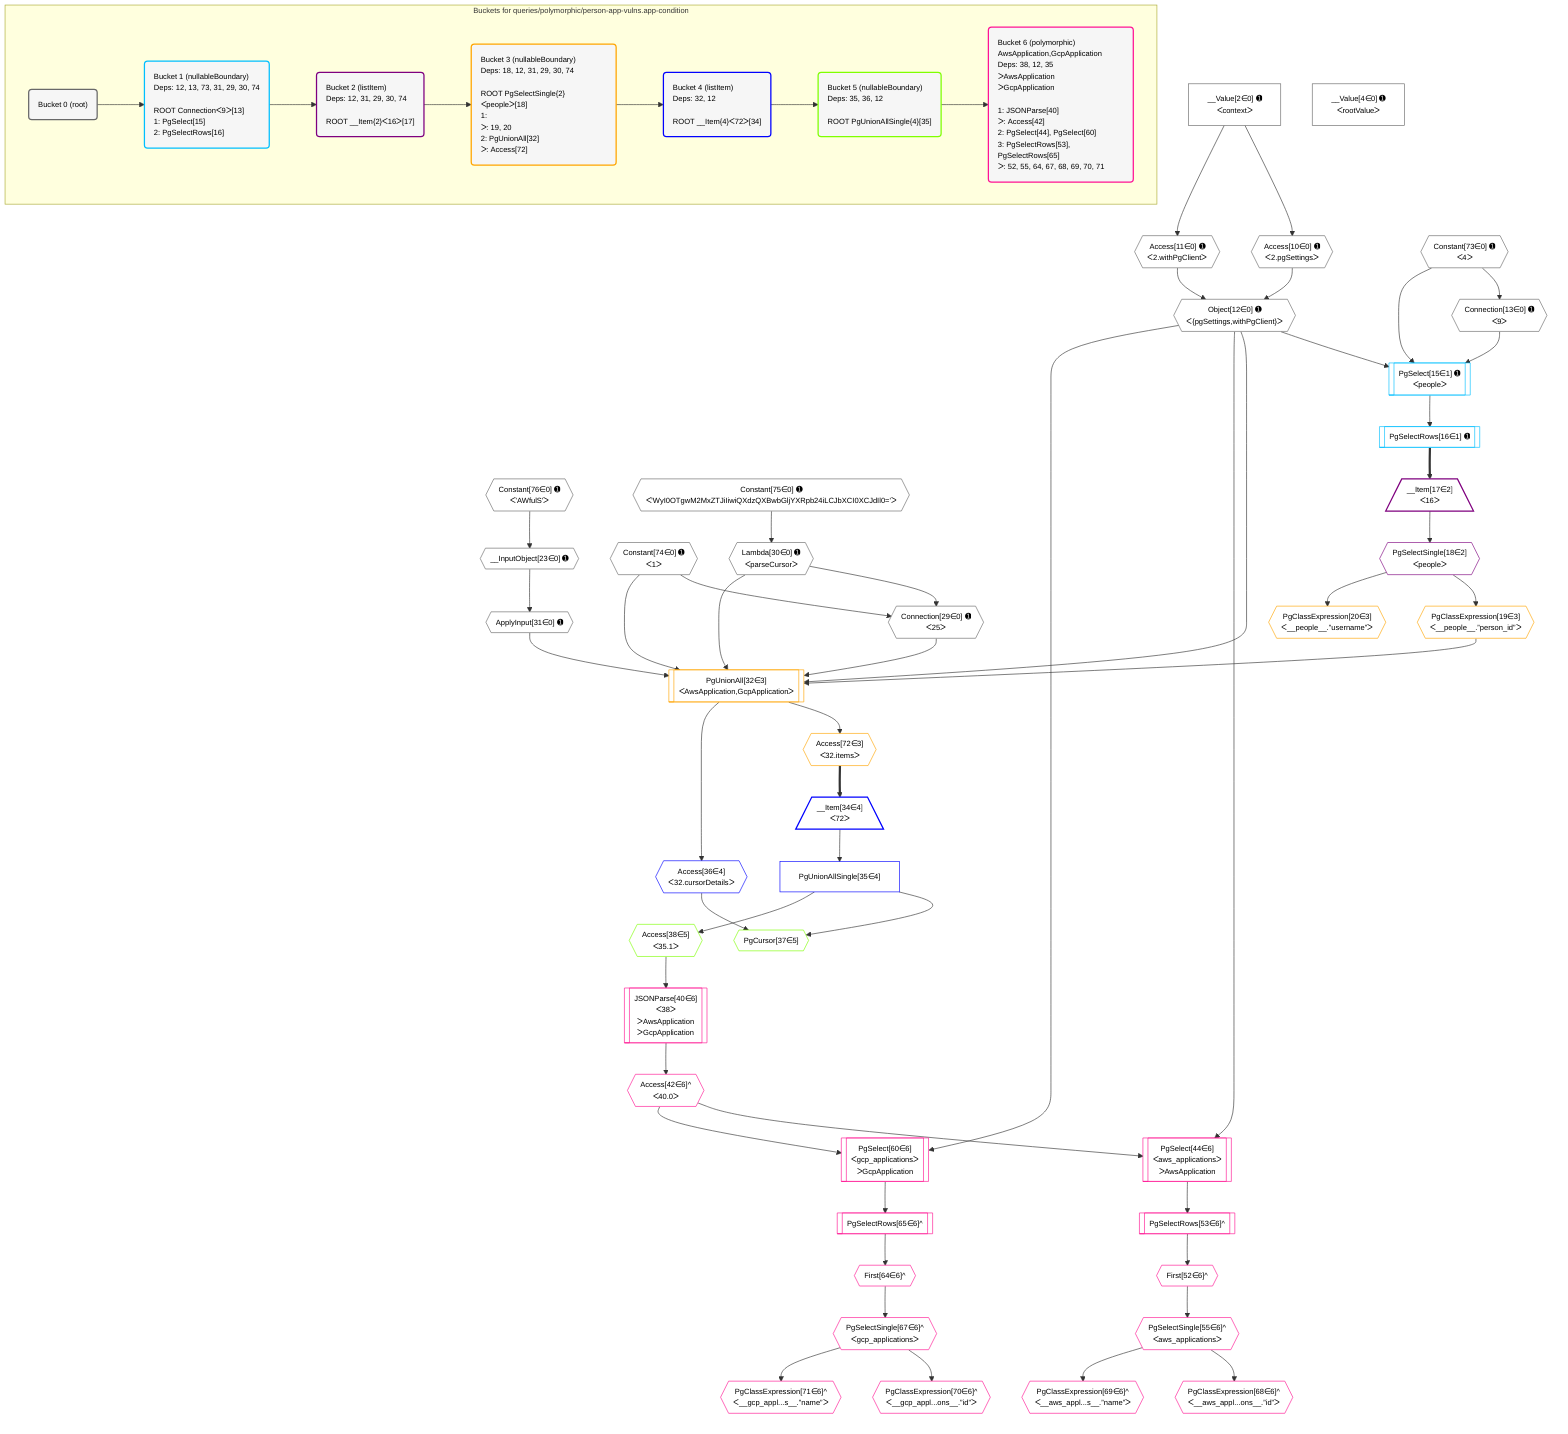 %%{init: {'themeVariables': { 'fontSize': '12px'}}}%%
graph TD
    classDef path fill:#eee,stroke:#000,color:#000
    classDef plan fill:#fff,stroke-width:1px,color:#000
    classDef itemplan fill:#fff,stroke-width:2px,color:#000
    classDef unbatchedplan fill:#dff,stroke-width:1px,color:#000
    classDef sideeffectplan fill:#fcc,stroke-width:2px,color:#000
    classDef bucket fill:#f6f6f6,color:#000,stroke-width:2px,text-align:left

    subgraph "Buckets for queries/polymorphic/person-app-vulns.app-condition"
    Bucket0("Bucket 0 (root)"):::bucket
    Bucket1("Bucket 1 (nullableBoundary)<br />Deps: 12, 13, 73, 31, 29, 30, 74<br /><br />ROOT Connectionᐸ9ᐳ[13]<br />1: PgSelect[15]<br />2: PgSelectRows[16]"):::bucket
    Bucket2("Bucket 2 (listItem)<br />Deps: 12, 31, 29, 30, 74<br /><br />ROOT __Item{2}ᐸ16ᐳ[17]"):::bucket
    Bucket3("Bucket 3 (nullableBoundary)<br />Deps: 18, 12, 31, 29, 30, 74<br /><br />ROOT PgSelectSingle{2}ᐸpeopleᐳ[18]<br />1: <br />ᐳ: 19, 20<br />2: PgUnionAll[32]<br />ᐳ: Access[72]"):::bucket
    Bucket4("Bucket 4 (listItem)<br />Deps: 32, 12<br /><br />ROOT __Item{4}ᐸ72ᐳ[34]"):::bucket
    Bucket5("Bucket 5 (nullableBoundary)<br />Deps: 35, 36, 12<br /><br />ROOT PgUnionAllSingle{4}[35]"):::bucket
    Bucket6("Bucket 6 (polymorphic)<br />AwsApplication,GcpApplication<br />Deps: 38, 12, 35<br />ᐳAwsApplication<br />ᐳGcpApplication<br /><br />1: JSONParse[40]<br />ᐳ: Access[42]<br />2: PgSelect[44], PgSelect[60]<br />3: PgSelectRows[53], PgSelectRows[65]<br />ᐳ: 52, 55, 64, 67, 68, 69, 70, 71"):::bucket
    end
    Bucket0 --> Bucket1
    Bucket1 --> Bucket2
    Bucket2 --> Bucket3
    Bucket3 --> Bucket4
    Bucket4 --> Bucket5
    Bucket5 --> Bucket6

    %% plan dependencies
    Object12{{"Object[12∈0] ➊<br />ᐸ{pgSettings,withPgClient}ᐳ"}}:::plan
    Access10{{"Access[10∈0] ➊<br />ᐸ2.pgSettingsᐳ"}}:::plan
    Access11{{"Access[11∈0] ➊<br />ᐸ2.withPgClientᐳ"}}:::plan
    Access10 & Access11 --> Object12
    __InputObject23{{"__InputObject[23∈0] ➊"}}:::plan
    Constant76{{"Constant[76∈0] ➊<br />ᐸ'AWfulS'ᐳ"}}:::plan
    Constant76 --> __InputObject23
    Connection29{{"Connection[29∈0] ➊<br />ᐸ25ᐳ"}}:::plan
    Constant74{{"Constant[74∈0] ➊<br />ᐸ1ᐳ"}}:::plan
    Lambda30{{"Lambda[30∈0] ➊<br />ᐸparseCursorᐳ"}}:::plan
    Constant74 & Lambda30 --> Connection29
    __Value2["__Value[2∈0] ➊<br />ᐸcontextᐳ"]:::plan
    __Value2 --> Access10
    __Value2 --> Access11
    Connection13{{"Connection[13∈0] ➊<br />ᐸ9ᐳ"}}:::plan
    Constant73{{"Constant[73∈0] ➊<br />ᐸ4ᐳ"}}:::plan
    Constant73 --> Connection13
    Constant75{{"Constant[75∈0] ➊<br />ᐸ'WyI0OTgwM2MxZTJiIiwiQXdzQXBwbGljYXRpb24iLCJbXCI0XCJdIl0='ᐳ"}}:::plan
    Constant75 --> Lambda30
    ApplyInput31{{"ApplyInput[31∈0] ➊"}}:::plan
    __InputObject23 --> ApplyInput31
    __Value4["__Value[4∈0] ➊<br />ᐸrootValueᐳ"]:::plan
    PgSelect15[["PgSelect[15∈1] ➊<br />ᐸpeopleᐳ"]]:::plan
    Object12 & Connection13 & Constant73 --> PgSelect15
    PgSelectRows16[["PgSelectRows[16∈1] ➊"]]:::plan
    PgSelect15 --> PgSelectRows16
    __Item17[/"__Item[17∈2]<br />ᐸ16ᐳ"\]:::itemplan
    PgSelectRows16 ==> __Item17
    PgSelectSingle18{{"PgSelectSingle[18∈2]<br />ᐸpeopleᐳ"}}:::plan
    __Item17 --> PgSelectSingle18
    PgUnionAll32[["PgUnionAll[32∈3]<br />ᐸAwsApplication,GcpApplicationᐳ"]]:::plan
    PgClassExpression19{{"PgClassExpression[19∈3]<br />ᐸ__people__.”person_id”ᐳ"}}:::plan
    Object12 & PgClassExpression19 & ApplyInput31 & Connection29 & Lambda30 & Constant74 --> PgUnionAll32
    PgSelectSingle18 --> PgClassExpression19
    PgClassExpression20{{"PgClassExpression[20∈3]<br />ᐸ__people__.”username”ᐳ"}}:::plan
    PgSelectSingle18 --> PgClassExpression20
    Access72{{"Access[72∈3]<br />ᐸ32.itemsᐳ"}}:::plan
    PgUnionAll32 --> Access72
    __Item34[/"__Item[34∈4]<br />ᐸ72ᐳ"\]:::itemplan
    Access72 ==> __Item34
    PgUnionAllSingle35["PgUnionAllSingle[35∈4]"]:::plan
    __Item34 --> PgUnionAllSingle35
    Access36{{"Access[36∈4]<br />ᐸ32.cursorDetailsᐳ"}}:::plan
    PgUnionAll32 --> Access36
    PgCursor37{{"PgCursor[37∈5]"}}:::plan
    PgUnionAllSingle35 & Access36 --> PgCursor37
    Access38{{"Access[38∈5]<br />ᐸ35.1ᐳ"}}:::plan
    PgUnionAllSingle35 --> Access38
    PgSelect44[["PgSelect[44∈6]<br />ᐸaws_applicationsᐳ<br />ᐳAwsApplication"]]:::plan
    Access42{{"Access[42∈6]^<br />ᐸ40.0ᐳ"}}:::plan
    Object12 & Access42 --> PgSelect44
    PgSelect60[["PgSelect[60∈6]<br />ᐸgcp_applicationsᐳ<br />ᐳGcpApplication"]]:::plan
    Object12 & Access42 --> PgSelect60
    JSONParse40[["JSONParse[40∈6]<br />ᐸ38ᐳ<br />ᐳAwsApplication<br />ᐳGcpApplication"]]:::plan
    Access38 --> JSONParse40
    JSONParse40 --> Access42
    First52{{"First[52∈6]^"}}:::plan
    PgSelectRows53[["PgSelectRows[53∈6]^"]]:::plan
    PgSelectRows53 --> First52
    PgSelect44 --> PgSelectRows53
    PgSelectSingle55{{"PgSelectSingle[55∈6]^<br />ᐸaws_applicationsᐳ"}}:::plan
    First52 --> PgSelectSingle55
    First64{{"First[64∈6]^"}}:::plan
    PgSelectRows65[["PgSelectRows[65∈6]^"]]:::plan
    PgSelectRows65 --> First64
    PgSelect60 --> PgSelectRows65
    PgSelectSingle67{{"PgSelectSingle[67∈6]^<br />ᐸgcp_applicationsᐳ"}}:::plan
    First64 --> PgSelectSingle67
    PgClassExpression68{{"PgClassExpression[68∈6]^<br />ᐸ__aws_appl...ons__.”id”ᐳ"}}:::plan
    PgSelectSingle55 --> PgClassExpression68
    PgClassExpression69{{"PgClassExpression[69∈6]^<br />ᐸ__aws_appl...s__.”name”ᐳ"}}:::plan
    PgSelectSingle55 --> PgClassExpression69
    PgClassExpression70{{"PgClassExpression[70∈6]^<br />ᐸ__gcp_appl...ons__.”id”ᐳ"}}:::plan
    PgSelectSingle67 --> PgClassExpression70
    PgClassExpression71{{"PgClassExpression[71∈6]^<br />ᐸ__gcp_appl...s__.”name”ᐳ"}}:::plan
    PgSelectSingle67 --> PgClassExpression71

    %% define steps
    classDef bucket0 stroke:#696969
    class Bucket0,__Value2,__Value4,Access10,Access11,Object12,Connection13,__InputObject23,Connection29,Lambda30,ApplyInput31,Constant73,Constant74,Constant75,Constant76 bucket0
    classDef bucket1 stroke:#00bfff
    class Bucket1,PgSelect15,PgSelectRows16 bucket1
    classDef bucket2 stroke:#7f007f
    class Bucket2,__Item17,PgSelectSingle18 bucket2
    classDef bucket3 stroke:#ffa500
    class Bucket3,PgClassExpression19,PgClassExpression20,PgUnionAll32,Access72 bucket3
    classDef bucket4 stroke:#0000ff
    class Bucket4,__Item34,PgUnionAllSingle35,Access36 bucket4
    classDef bucket5 stroke:#7fff00
    class Bucket5,PgCursor37,Access38 bucket5
    classDef bucket6 stroke:#ff1493
    class Bucket6,JSONParse40,Access42,PgSelect44,First52,PgSelectRows53,PgSelectSingle55,PgSelect60,First64,PgSelectRows65,PgSelectSingle67,PgClassExpression68,PgClassExpression69,PgClassExpression70,PgClassExpression71 bucket6